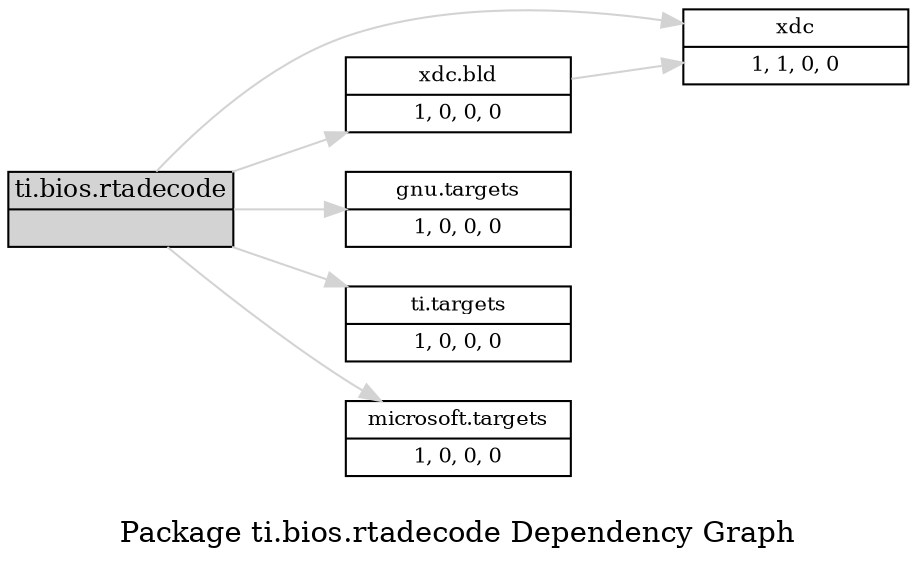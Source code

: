 digraph dependencies {
    label="\nPackage ti.bios.rtadecode Dependency Graph";
    size="7.5,10";
    rankdir=LR;
    ranksep=".75";
    concentrate="true";
    node [fixedsize=true, width=1.5, style=filled, color=black];
    node [font=Helvetica, fontsize=12, fillcolor=lightgrey];
    ti_bios_rtadecode [shape=record,label="ti.bios.rtadecode|", URL="package.rel.xml"];
    node [fontsize=10, fillcolor=white];

    edge [style=solid, color=blue]

    edge [style=solid, color=lightgrey]
    xdc [shape=record,label="xdc|1, 1, 0, 0", URL="../../../../../../../../../toolsrc/library/vendors2005/xdc/xdcdist-d29/Solaris/packages/xdc/package/package.rel.svg"];
    ti_bios_rtadecode -> xdc;
    xdc_bld [shape=record,label="xdc.bld|1, 0, 0, 0", URL="../../../../../../../../../toolsrc/library/vendors2005/xdc/xdcdist-d29/Solaris/packages/xdc/bld/package/package.rel.svg"];
    ti_bios_rtadecode -> xdc_bld;
    gnu_targets [shape=record,label="gnu.targets|1, 0, 0, 0", URL="../../../../../../../../../toolsrc/library/vendors2005/xdc/xdcdist-d29/Solaris/packages/gnu/targets/package/package.rel.svg"];
    ti_bios_rtadecode -> gnu_targets;
    ti_targets [shape=record,label="ti.targets|1, 0, 0, 0", URL="../../../../../../../../../toolsrc/library/vendors2005/xdc/xdcdist-d29/Solaris/packages/ti/targets/package/package.rel.svg"];
    ti_bios_rtadecode -> ti_targets;
    microsoft_targets [shape=record,label="microsoft.targets|1, 0, 0, 0", URL="../../../../../../../../../toolsrc/library/vendors2005/xdc/xdcdist-d29/Solaris/packages/microsoft/targets/package/package.rel.svg"];
    ti_bios_rtadecode -> microsoft_targets;

    edge [style=solid, color=blue]

    edge [style=solid, color=lightgrey]

    edge [style=solid, color=blue]

    edge [style=solid, color=lightgrey]

    edge [style=solid, color=blue]

    edge [style=solid, color=lightgrey]

    edge [style=solid, color=blue]

    edge [style=solid, color=lightgrey]
    xdc_bld -> xdc;

    edge [style=solid, color=blue]

    edge [style=solid, color=lightgrey]
}
